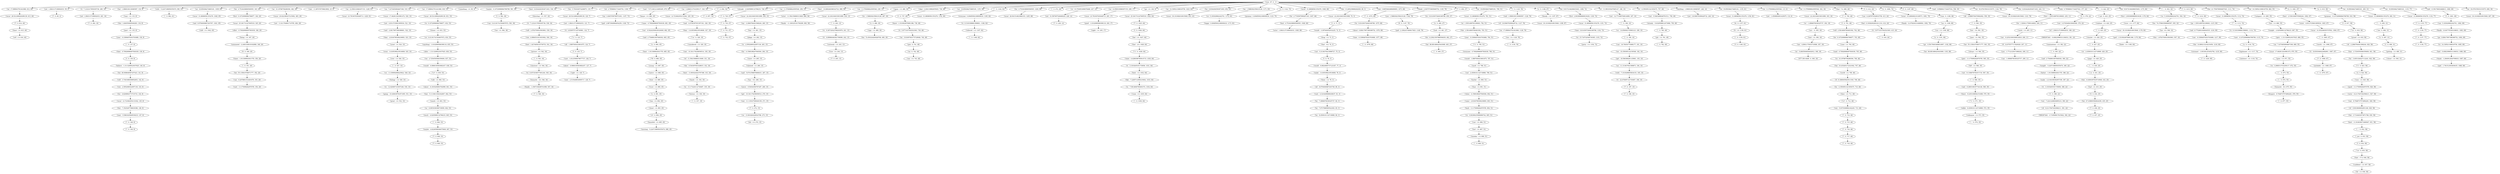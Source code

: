 strict digraph "" {
"('.', 0, 1130, 76)";
"('an', 17.098943791441968, 612, 40)";
"('yet', 1.0843137199002033, 59, 2)";
"('then', -0.70926996097583039, 138, 8)";
"('leo', 72.454324283628708, 490, 30)";
"('for', 1.9294117599144602, 204, 11)";
"('will', -3.7401698308952653, 142, 8)";
"('actor', -8.2117647202566211, 927, 58)";
"('it', 7.1232317859305736, 280, 16)";
"('i', 0, 934, 58)";
"('her', 1.0969100130080567, 132, 8)";
"('with', -5.2247198959355474, 981, 61)";
"('he', -4.3593951321505475, 710, 46)";
"('oscar', 28.521298420299139, 120, 7)";
"('oscar', 14.303246050747852, 1064, 67)";
"('leo', 66.681486425443069, 1193, 86)";
"('!', 0, 718, 46)";
"('jdepp', 1.0, 262, 15)";
"('when', -4.1568188207949364, 802, 51)";
"('tonight', -3.2247198959355474, 385, 22)";
"('goes', 1.0, 871, 55)";
"('and', -5.6741596878066431, 267, 15)";
"('an', 19.859366274865181, 1039, 65)";
"('at', -5.4845500650402812, 308, 18)";
"('can', -16.76454775486177, 191, 10)";
"('his', 4.7516438890506505, 343, 20)";
"('!', 0, 714, 46)";
"('!', 0, 1135, 77)";
"('an', 10.19788758288394, 482, 29)";
"(\"'s\", 0, 1029, 64)";
"('one', -11.897478758823802, 23, 0)";
"('!', 0, 1220, 90)";
"('.', 0, 760, 49)";
"('an', 12.958310066307153, 1228, 91)";
"('an', 7.4374650994607308, 519, 33)";
"('kanye', 1.0, 680, 45)";
"('!', 0, 548, 34)";
"('an', 17.098943791441968, 830, 53)";
"('something', 1.0, 90, 4)";
"('that', -17.0, 936, 58)";
"('gon', 0, 741, 48)";
"('bleds', 1.0, 1180, 84)";
"('leo', 60.908648567257423, 141, 8)";
"('time', -0.33984878303763688, 1077, 68)";
"('is', -12.620697103057246, 530, 33)";
"('i', 0, 139, 8)";
"('about', 0.80617997398388752, 1076, 68)";
"('more', 1.0, 265, 15)";
"('sooo', 1.0, 704, 46)";
"('there', -9.2453198092151698, 570, 35)";
"('back', -3.1175099262876795, 804, 51)";
"('maybe', -0.10720996964786789, 581, 36)";
"('boy', 1.0, 261, 15)";
"('...', 0, 495, 31)";
"('it', 4.8309757145740981, 122, 7)";
"('would', -1.9897000433601875, 797, 51)";
"('!', 0, 731, 47)";
"('best', 6.8344292593671003, 536, 34)";
"('his', 5.793036574208875, 119, 7)";
"('grammy', -0.10720996964786789, 916, 58)";
"('true', 1.0, 244, 13)";
"('but', 1.0, 866, 55)";
"('r', 0, 498, 31)";
"('.', 0, 1078, 68)";
"('is', 6.3163398861589801, 1166, 82)";
"('so', -11.039092698225822, 528, 33)";
"(',', 0, 351, 20)";
"('oh', 2.7958800173440754, 1106, 73)";
"('know', 1.3310924976981386, 738, 48)";
"('lol', 1.0, 938, 58)";
"('now', -2.515449934959717, 129, 7)";
"('and', 9.9794000867203767, 1041, 65)";
"('oscar', 30.101082016915949, 1198, 87)";
"('i', 0, 125, 7)";
"('and', 7.5711601214085285, 679, 45)";
"('an', 3.2968313743259117, 324, 19)";
"('!', 0, 1136, 77)";
"('it', -3.1919205351735656, 1031, 64)";
"('out', -5.3136376415898727, 75, 3)";
"('bands', 1.0, 334, 19)";
"('a', 0, 488, 30)";
"('!', 0, 856, 54)";
"('go', 0.80617997398388752, 1084, 69)";
"('sign', 1.0, 489, 30)";
"('at', 1.5051499783199063, 792, 51)";
"('!', 0, 700, 46)";
"('going', -10.449439791871095, 531, 33)";
"('can', 0.41181741504607672, 583, 36)";
"('this', -6.4494397918710948, 432, 25)";
"('u', 0, 497, 31)";
"('maybe', -4.6226599046075849, 847, 53)";
"('yet', 1.0843137199002033, 121, 7)";
"('a', 0, 924, 58)";
"('?', 0, 245, 13)";
"('...', 0, 932, 58)";
"('already', -2.0205999132796233, 728, 47)";
"('leo', 74.378603569690597, 505, 32)";
"('or', -2.4509101132718989, 428, 25)";
"('his', -4.6208902773733733, 144, 8)";
"(\"'s\", 0, 571, 35)";
"('leo', 55.135810709071777, 352, 20)";
"('wtf', 1.0, 616, 40)";
"('out', 3.2745449433640506, 379, 22)";
"('see', -0.33984878303763688, 1217, 90)";
"('so', 5.183029962242701, 1172, 83)";
"('first', 2.9030899869919438, 1100, 72)";
"('yet', -1.4509804001425675, 114, 6)";
"('about', -6.1835200693762999, 841, 53)";
"('make', -3.4185399219516608, 78, 3)";
"('oscar', 30.101082016915949, 1178, 84)";
"('history', 1.0, 336, 19)";
"('winslet', 1.0, 426, 25)";
"('877-393-4448', 0, 309, 18)";
"('an', 11.578098824595546, 258, 15)";
"('lock', 1.0, 461, 27)";
"('does', 1.0, 711, 46)";
"('best', -10.869246388322722, 898, 56)";
"('end', 1.0969100130080567, 1126, 76)";
"('room', 1.0, 1035, 64)";
"('if', 9.1869455925511545, 709, 46)";
"('it', 5.9771037502523363, 415, 24)";
"('!', 0, 857, 54)";
"('oscar', 17.462813243981472, 870, 55)";
"('an', 11.578098824595546, 238, 13)";
"('?', 0, 282, 16)";
"('him', -5.1110613302342607, 842, 53)";
"('i', 0, 1026, 64)";
"('actor', 1.0843137199002033, 1049, 66)";
"('harder', 1.0, 800, 51)";
"('win', -5.9370369892162245, 713, 46)";
"('finally', -11.300325191700299, 900, 56)";
"('?', 0, 1068, 67)";
"('now', -0.10720996964786789, 1115, 74)";
"('best', -2.5381049070569244, 1062, 67)";
"('legitimate', 1.0, 1117, 74)";
"('probably', 1.0, 1069, 67)";
"('everyone', 0.49485002168009418, 1165, 82)";
"('is', -2.5952069322957136, 263, 15)";
"('to', 15.718732549730365, 1103, 72)";
"('?', 0, 197, 10)";
"('cey', 1.0, 743, 48)";
"('wait', -3.1175099262876795, 354, 20)";
"('win', 4.0884531815453062, 540, 34)";
"('of', -2.2960784401568244, 920, 58)";
"('picture', 1.0, 542, 34)";
"('...', 0, 430, 25)";
"('you', 1.5686362358410126, 1146, 79)";
"('out', -7.2221226604685214, 390, 22)";
"('in', 0.10720996964786877, 832, 53)";
"('will', 1.6783700910563963, 539, 34)";
"('.', 0, 527, 33)";
"('will', 2.5814600780483392, 702, 46)";
"('wan', 0, 1188, 86)";
"('oscar', 26.941514823682333, 1205, 88)";
"('a', 0, 460, 27)";
"('would', -6.8824900737123187, 77, 3)";
"('!', 0, 1138, 77)";
"('.', 0, 809, 51)";
"('would', -3.387640052032225, 72, 3)";
"('it', 7.1232317859305736, 538, 34)";
"('can', 4.2287874528033758, 413, 24)";
"('of', -9.9019608002851349, 929, 58)";
"('bed', -0.40823996531184914, 1086, 69)";
"('actor', -11.592156880313649, 899, 56)";
"('i', 0, 582, 36)";
"('.', 0, 416, 24)";
"('closer', 1.0, 500, 31)";
"('get', -16.566386261125661, 193, 10)";
"('of', 3.6196078399429732, 1127, 76)";
"('would', -4.0866100563682437, 838, 53)";
"('tony', 1.0, 133, 8)";
"('best', -13.993424443797398, 333, 19)";
"('first', 0.10720996964786877, 344, 20)";
"('.', 0, 1065, 67)";
"('the', -6.544387003328815, 332, 19)";
"('get', -10.341176258056514, 270, 15)";
"('finally', 12.078204314486904, 1092, 70)";
"('what', -4.4288398785914715, 1030, 64)";
"('.', 0, 1036, 64)";
"('good', -1.0102999566398116, 292, 17)";
"('&', 0, 1157, 81)";
"('as', -6.0653038396735859, 844, 53)";
"('!', 0, 715, 46)";
"('again', 1.0, 486, 30)";
"('!', 0, 730, 47)";
"('okay', 2.204119982655925, 736, 48)";
"('that', -2.0, 1028, 64)";
"('lt', 1.0, 1158, 81)";
"('redmayne', 1.0, 573, 35)";
"('it', -6.6303046422082801, 1067, 67)";
"('the', 14.680213216233456, 1218, 90)";
"(\"'s\", 0, 123, 7)";
"('yet', 1.0843137199002033, 281, 16)";
"('of', -11.592156880313649, 331, 19)";
"('an', 19.859366274865181, 1151, 80)";
"('oscar', 12.723462454131042, 325, 19)";
"('mad', -0.70926996097583039, 705, 46)";
"('or', -1.4966676038325737, 304, 18)";
"('shoot', 1.0, 693, 45)";
"('?', 0, 848, 53)";
"('oscar', 22.202164033831899, 259, 15)";
"('can', 5.183029962242701, 1082, 69)";
"('of', 1.0843137199002033, 380, 22)";
"('.', 0, 877, 55)";
"('one', -10.341176258056514, 330, 19)";
"('out', -0.54242509439324849, 682, 45)";
"('?', 0, 614, 40)";
"('never', -9.56302500767287, 269, 15)";
"('u', 0, 1191, 86)";
"('.', 0, 1164, 82)";
"('im', -0.81697003775729948, 740, 48)";
"('mark', 1.0, 798, 51)";
"('oscar', 31.68086561353276, 1101, 72)";
"(',', 0, 137, 8)";
"('ha', -7.4966676038325737, 82, 3)";
"('and', 2.7546801907848302, 683, 45)";
"('..', 0, 874, 55)";
"('.', 0, 464, 27)";
"('on', -11.313637641589873, 194, 10)";
"('thank', -1.2940912924769616, 1087, 69)";
"('his', 4.7516438890506505, 1204, 88)";
"('bloody', 1.0, 1197, 87)";
"('monday', 1.0, 808, 51)";
"('an', 7.4374650994607308, 869, 55)";
"('.', 0, 337, 19)";
"('?', 0, 229, 12)";
"('.', 0, 1168, 82)";
"('3', 0, 1160, 81)";
"('grammy', 0.49485002168009418, 1123, 75)";
"(\"'s\", 0, 923, 58)";
"('oscar', 30.101082016915949, 607, 39)";
"('...', 0, 574, 35)";
"('titanic', 1.0, 833, 53)";
"('and', -9.2865196357744146, 569, 35)";
"('they', -3.4185399219516608, 327, 19)";
"('oscar', 28.521298420299139, 831, 53)";
"('being', 1.0, 347, 20)";
"('eddie', -8.4509101132718989, 572, 35)";
"('like', -7.2285712565219402, 1033, 64)";
"('era', 1.0, 1129, 76)";
"('feels', 1.0, 1032, 64)";
"('to', 6.0572538577491244, 545, 34)";
"('oscar', 31.68086561353276, 791, 51)";
"('oscar', 31.68086561353276, 1040, 65)";
"('.', 0, 568, 35)";
"('oscar', 22.202164033831899, 239, 13)";
"('actor', -4.8313725601995934, 1063, 67)";
"('its', 0.61439372640168788, 459, 27)";
"('came', -0.70926996097583039, 681, 45)";
"('too', 1.0, 584, 36)";
"('all', -2.6886700476962062, 559, 35)";
"('gaga', 1.0, 429, 25)";
"('gets', -3.1175099262876795, 565, 35)";
"('!', 0, 198, 10)";
"('best', 4.7516438890506505, 1048, 66)";
"('?', 0, 272, 15)";
"('oscar', 31.68086561353276, 1134, 77)";
"('.', 0, 472, 28)";
"('is', -0.36732022768203976, 241, 13)";
"('not', -5.5463498048791511, 758, 49)";
"('best', -11.910639073480947, 931, 58)";
"('yet', 3.6196078399429732, 249, 14)";
"(',', 0, 190, 10)";
"('?', 0, 849, 53)";
"('go', -0.59176003468814997, 1192, 86)";
"('finally', 10.847755393108631, 1083, 69)";
"('if', 14.975577717920029, 207, 11)";
"('.not', 0, 423, 25)";
"('na', 0, 1189, 86)";
"('or', 0.41181741504607672, 834, 53)";
"(\"''\", 0, 1113, 74)";
"('or', -8.1763651699078466, 227, 12)";
"('with', -7.3319298655834153, 195, 10)";
"('this', 2.5814600780483392, 793, 51)";
"('oscar', 30.101082016915949, 653, 43)";
"('you', -1.7712125471966242, 208, 11)";
"(',', 0, 425, 25)";
"('idc', 1.0, 274, 15)";
"('an', 12.958310066307153, 290, 17)";
"('hear', -1.913389943631755, 685, 45)";
"('?', 0, 437, 25)";
"('gn', 1.0, 164, 9)";
"('can', -1.4966676038325737, 209, 11)";
"('!', 0, 716, 46)";
"('an', 14.338521308018759, 1023, 64)";
"('oscar', 28.521298420299139, 613, 40)";
"('first', 2.9030899869919438, 1176, 84)";
"('?', 0, 60, 2)";
"('world', 1.0, 708, 46)";
"('all', -8.9794000867203749, 80, 3)";
"('leo', 66.681486425443069, 463, 27)";
"('than', 1.0, 801, 51)";
"('the', 10.435293172321002, 707, 46)";
"('my', -2.2960784401568244, 260, 15)";
"('his', 6.8344292593671003, 652, 43)";
"('im', 1.5686362358410126, 1171, 83)";
"('1', 0, 389, 22)";
"('it', -22.676097141703607, 196, 10)";
"('its', 1.5686362358410126, 487, 30)";
"('u', 0, 691, 45)";
"('..yes', 0, 933, 58)";
"('morning', -5.2247198959355474, 696, 45)";
"('he', -3.4051526227112241, 922, 58)";
"('0', 0, 378, 22)";
"('an', 17.098943791441968, 1128, 76)";
"('a', 0, 1116, 74)";
"('talented', 1.0, 266, 15)";
"(\"'m\", 0, 918, 58)";
"('tonight', -2.0205999132796233, 867, 55)";
"('wver', 1.0, 1177, 84)";
"('oscar', 31.68086561353276, 1156, 81)";
"('oscar', 31.68086561353276, 1112, 74)";
"('and', -4.4700397051507181, 326, 19)";
"('believe', -1.3113299523037925, 140, 8)";
"('leonardo', -4.0, 546, 34)";
"('to', 3.2968313743259117, 872, 55)";
"('oscar', 31.68086561353276, 494, 31)";
"('!', 0, 717, 46)";
"('poor', 1.0, 562, 35)";
"('it', 5.9771037502523363, 739, 48)";
"('so', -13.901820226543798, 273, 15)";
"('great', 1.0, 532, 33)";
"('directing', 1.0, 537, 34)";
"('oscar', 33.260649210149573, 1091, 70)";
"('after', -1.3113299523037925, 836, 53)";
"('drag', 1.0, 73, 3)";
"('a', 0, 1122, 75)";
"('lmao', 1.0, 615, 40)";
"('oscar', 31.68086561353276, 1046, 66)";
"(',', 0, 383, 22)";
"('we', -10.359395132150548, 192, 10)";
"('the', -3.7144403073871786, 930, 58)";
"('the', 13.265239868262638, 69, 3)";
"('i', 0, 1081, 69)";
"('oscar', 23.781947630448713, 1229, 91)";
"('one', 3.6655462488490693, 1073, 68)";
"('to', -0.84380235080890742, 805, 51)";
"('considered', 1.0, 329, 19)";
"('thank', 2.0457574905606752, 1145, 79)";
"('finally', -1.4567338206741098, 547, 34)";
"('my', 4.4647058799572301, 1107, 73)";
"('?', 0, 458, 27)";
"('oscar', 25.361731227065519, 1024, 64)";
"(';', 0, 1159, 81)";
"('won', 87, 0, -1)";
"('already', -5.6329598612473966, 759, 49)";
"('u', 0, 684, 45)";
"('bad', 1.0, 433, 25)";
"('arent', 1.0, 524, 33)";
"('it', -3.1919205351735656, 388, 22)";
"('to', 14.338521308018759, 1085, 69)";
"('stallone', 1.0, 424, 25)";
"('an', 19.859366274865181, 790, 51)";
"('.', 0, 1125, 76)";
"('a', 0, 1196, 87)";
"(',', 0, 427, 25)";
"('not', -12.771069700814699, 187, 10)";
"('i', 0, 701, 46)";
"('i', 0, 71, 3)";
"('can', -6.2678801510291979, 353, 20)";
"('after', -0.70926996097583039, 346, 20)";
"(\"'m\", 0, 935, 58)";
"('.', 0, 762, 49)";
"('category', 1.0, 865, 55)";
"('out', -9.1306076793471718, 567, 35)";
"('.', 0, 188, 10)";
"('nominations', 1.0, 382, 22)";
"('.', 0, 982, 61)";
"('his', 8.9172146296835493, 1099, 72)";
"('one', -11.119327508440158, 271, 15)";
"('not..', 0, 305, 18)";
"('!', 0, 148, 8)";
"('oscar', 31.68086561353276, 1152, 80)";
"('dicaprio', -8.7848737572892261, 876, 55)";
"('times', -1.913389943631755, 350, 20)";
"('or', -11.993335207665147, 186, 10)";
"('much', -4.0205999132796233, 845, 53)";
"('is', 6.3163398861589801, 1114, 74)";
"('...', 0, 873, 55)";
"('god', 2.8873949984654259, 1108, 73)";
"('better', -1.913389943631755, 386, 22)";
"('talk', 1.0, 840, 53)";
"('.', 0, 846, 53)";
"('that', -4.0, 74, 3)";
"('they', -2.8164799306236983, 523, 33)";
"('or', -4.3593951321505475, 757, 49)";
"('na', 0, 742, 48)";
"('but', -3.0, 561, 35)";
"('always', 1.0, 564, 35)";
"('998387262', -0.40823996531184914, 381, 22)";
"('catch', 1.0, 205, 11)";
"('oscar', 23.781947630448713, 291, 17)";
"('oscar', 22.202164033831899, 70, 3)";
"('anything', 1.0969100130080567, 248, 14)";
"('this', -7.3525297788630386, 146, 8)";
"('u*', 0, 694, 45)";
"('trust', 1.0, 690, 45)";
"('text', 1.0, 306, 18)";
"('an', 19.859366274865181, 1155, 81)";
"('an', 11.578098824595546, 113, 6)";
"('has', -9.0, 268, 15)";
"('and', -2.0617997398388681, 522, 33)";
"('nearly', 1.0, 843, 53)";
"('has', 4.0, 506, 32)";
"(\"n't\", 0, 712, 46)";
"('feel', 0.19382002601611314, 414, 24)";
"('an', 11.578098824595546, 302, 18)";
"('that', 7.0, 699, 46)";
"(\"n't\", 0, 839, 53)";
"('cry', 1.0, 1190, 86)";
"('i', 0, 412, 24)";
"('a', 0, 1090, 70)";
"(\"'re\", 0, 328, 19)";
"('ha', -8.4509101132718989, 84, 3)";
"('metro', 1.0, 688, 45)";
"('dont', 1.0, 689, 45)";
"('we', -2.7254550566359494, 837, 53)";
"('relieved', 1.0, 1167, 82)";
"('revenant', -1.003361253452792, 1219, 90)";
"('time', 0.61439372640168788, 1102, 72)";
"('*if', 0, 686, 45)";
"('so', -14.856062735983123, 189, 10)";
"('very', 1.0, 925, 58)";
"('of', -8.2117647202566211, 391, 22)";
"('god', 1.3310924976981386, 1179, 84)";
"('i', 0, 1187, 86)";
"('its', 0.61439372640168788, 1075, 68)";
"('sentence', 1.0, 1118, 74)";
"('wait', -4.3216299089436037, 81, 3)";
"('!', 0, 149, 8)";
"('bet', 1.0, 1027, 64)";
"('all', -1.9897000433601875, 124, 7)";
"('and', 3.9588001734407534, 558, 35)";
"('.is', 0, 431, 25)";
"('an', 18.479155033153575, 1142, 78)";
"('beautiful', 1.0, 695, 45)";
"('his', 6.8344292593671003, 202, 11)";
"('came', -2.8164799306236983, 803, 51)";
"('4', 0, 434, 25)";
"('leo', 47.438693564824256, 435, 25)";
"('biology', 1.0, 529, 33)";
"('god', 2.1092437480817825, 1148, 79)";
"('year', -5.5881825849539233, 147, 8)";
"('plz', 1.0, 761, 49)";
"('!', 0, 732, 47)";
"('out', -2.4509101132718989, 799, 51)";
"(\"'s\", 0, 795, 51)";
"('oscar', 22.202164033831899, 303, 18)";
"('and', 8.7752801040644535, 1216, 90)";
"('only', 0.79588001734407543, 377, 22)";
"('go', 1.5051499783199063, 1215, 90)";
"('god', -1.781512503836435, 1088, 69)";
"('.', 0, 560, 35)";
"('oscar', 30.101082016915949, 1143, 78)";
"('everyone', -0.70926996097583039, 796, 51)";
"('!', 0, 1074, 68)";
"('care', -1.6123599479677737, 126, 7)";
"('ima', 1.0, 692, 45)";
"('998387262', -3.719569917615642, 392, 22)";
"('leo', 55.135810709071777, 563, 35)";
"('...', 0, 422, 25)";
"('yet', -3.1411764801710795, 484, 29)";
"('right', 1.0, 128, 7)";
"('him', -2.7254550566359494, 921, 58)";
"('yet', -4.8313725601995934, 521, 33)";
"('me', -0.22521000306914818, 206, 11)";
"('his', 8.9172146296835493, 1175, 84)";
"('!', 0, 1137, 77)";
"('i', 0, 737, 48)";
"('past', 1.0, 135, 8)";
"('not', -9.1587097528469243, 228, 12)";
"('win', -2.5952069322957136, 143, 8)";
"('in', -7.5814600780483374, 1034, 64)";
"('make', -2.2144199392957358, 387, 22)";
"('!', 0, 729, 47)";
"('...', 0, 503, 32)";
"('young', 1.0, 687, 45)";
"('one', -8.7848737572892261, 928, 58)";
"('.', 0, 1070, 67)";
"('good', -3.1175099262876795, 926, 58)";
"('about', -4.0866100563682437, 127, 7)";
"('getting', 1.0, 499, 31)";
"('!', 0, 1213, 90)";
"('party', 1.0, 1104, 72)";
"('confident', 1.0, 937, 58)";
"('them', 1.0, 79, 3)";
"('leonardo', -8.0, 875, 55)";
"('last', 1.0, 807, 51)";
"('gets', -1.3113299523037925, 868, 55)";
"('year', -0.33984878303763688, 136, 8)";
"('best', 1.6274658335759753, 541, 34)";
"('so', 5.183029962242701, 504, 32)";
"('nominated', -2.2483338019162868, 348, 20)";
"('the', 21.755079956087545, 1111, 74)";
"('worth', 1.0, 1066, 67)";
"('6', 0, 1147, 79)";
"('an', 14.338521308018759, 864, 55)";
"('?', 0, 1025, 64)";
"('chill', 1.0, 1042, 65)";
"('a', 0, 1061, 67)";
"('far', -4.1568188207949364, 264, 15)";
"('first', 1.5051499783199063, 203, 11)";
"('raw', 1.0, 806, 51)";
"('a', 0, 915, 58)";
"('proud', 1.0, 919, 58)";
"('night', 1.0, 293, 17)";
"('an', 19.859366274865181, 493, 31)";
"('this', 3.484550065040283, 134, 8)";
"('.leo', 0, 496, 31)";
"('be', 0.10720996964786877, 703, 46)";
"('me', -4.8941175053710086, 307, 18)";
"('oscar', 12.723462454131042, 145, 8)";
"('an', 19.859366274865181, 1133, 77)";
"('6', 0, 349, 20)";
"('this', 1.6783700910563963, 507, 32)";
"('over', 1.0, 526, 33)";
"('?', 0, 436, 25)";
"('for', 0.23921567988594639, 462, 27)";
"('anything', -1.0102999566398116, 835, 53)";
"('it', -0.89966446381709098, 242, 13)";
"('even', -3.4185399219516608, 525, 33)";
"('!', 0, 1214, 90)";
"('seriously', 1.0, 243, 13)";
"('oscar', 17.462813243981472, 520, 33)";
"('and', 2.7546801907848302, 384, 22)";
"('i', 0, 917, 58)";
"('.', 0, 543, 34)";
"('left', 1.0, 566, 35)";
"('.', 0, 240, 13)";
"('year', -0.33984878303763688, 794, 51)";
"('oscar', 25.361731227065519, 345, 20)";
"('i', 0, 76, 3)";
"('oscar', 20.622380437215092, 483, 29)";
"('for', 2.7745097999287163, 1047, 66)";
"('shoutout', 1.0, 544, 34)";
"('and', 13.59176003468815, 1080, 69)";
"('happy', 0.49485002168009418, 1173, 83)";
"('in', -13.173220112736487, 335, 19)";
"('an', 18.479155033153575, 606, 39)";
"('ha', -7.9737888585522363, 83, 3)";
"('to', 10.19788758288394, 706, 46)";
"('an', 17.098943791441968, 612, 40)" -> "('oscar', 28.521298420299139, 613, 40)";
"('yet', 1.0843137199002033, 59, 2)" -> "('?', 0, 60, 2)";
"('then', -0.70926996097583039, 138, 8)" -> "('i', 0, 139, 8)";
"('for', 1.9294117599144602, 204, 11)" -> "('catch', 1.0, 205, 11)";
"('will', -3.7401698308952653, 142, 8)" -> "('win', -2.5952069322957136, 143, 8)";
"('actor', -8.2117647202566211, 927, 58)" -> "('one', -8.7848737572892261, 928, 58)";
"('it', 7.1232317859305736, 280, 16)" -> "('yet', 1.0843137199002033, 281, 16)";
"('i', 0, 934, 58)" -> "(\"'m\", 0, 935, 58)";
"('her', 1.0969100130080567, 132, 8)" -> "('tony', 1.0, 133, 8)";
"('with', -5.2247198959355474, 981, 61)" -> "('.', 0, 982, 61)";
"('he', -4.3593951321505475, 710, 46)" -> "('does', 1.0, 711, 46)";
"('oscar', 28.521298420299139, 120, 7)" -> "('yet', 1.0843137199002033, 121, 7)";
"('oscar', 14.303246050747852, 1064, 67)" -> "('.', 0, 1065, 67)";
"('jdepp', 1.0, 262, 15)" -> "('is', -2.5952069322957136, 263, 15)";
"('when', -4.1568188207949364, 802, 51)" -> "('came', -2.8164799306236983, 803, 51)";
"('tonight', -3.2247198959355474, 385, 22)" -> "('better', -1.913389943631755, 386, 22)";
"('goes', 1.0, 871, 55)" -> "('to', 3.2968313743259117, 872, 55)";
"('and', -5.6741596878066431, 267, 15)" -> "('has', -9.0, 268, 15)";
"('an', 19.859366274865181, 1039, 65)" -> "('oscar', 31.68086561353276, 1040, 65)";
"('at', -5.4845500650402812, 308, 18)" -> "('877-393-4448', 0, 309, 18)";
"('can', -16.76454775486177, 191, 10)" -> "('we', -10.359395132150548, 192, 10)";
"('his', 4.7516438890506505, 343, 20)" -> "('first', 0.10720996964786877, 344, 20)";
"('!', 0, 714, 46)" -> "('!', 0, 715, 46)";
"('!', 0, 1135, 77)" -> "('!', 0, 1136, 77)";
"('an', 10.19788758288394, 482, 29)" -> "('oscar', 20.622380437215092, 483, 29)";
"(\"'s\", 0, 1029, 64)" -> "('what', -4.4288398785914715, 1030, 64)";
"('.', 0, 760, 49)" -> "('plz', 1.0, 761, 49)";
"('an', 12.958310066307153, 1228, 91)" -> "('oscar', 23.781947630448713, 1229, 91)";
"('an', 7.4374650994607308, 519, 33)" -> "('oscar', 17.462813243981472, 520, 33)";
"('kanye', 1.0, 680, 45)" -> "('came', -0.70926996097583039, 681, 45)";
"('an', 17.098943791441968, 830, 53)" -> "('oscar', 28.521298420299139, 831, 53)";
"('that', -17.0, 936, 58)" -> "('confident', 1.0, 937, 58)";
"('gon', 0, 741, 48)" -> "('na', 0, 742, 48)";
"('leo', 60.908648567257423, 141, 8)" -> "('will', -3.7401698308952653, 142, 8)";
"('time', -0.33984878303763688, 1077, 68)" -> "('.', 0, 1078, 68)";
"('is', -12.620697103057246, 530, 33)" -> "('going', -10.449439791871095, 531, 33)";
"('i', 0, 139, 8)" -> "('believe', -1.3113299523037925, 140, 8)";
"('about', 0.80617997398388752, 1076, 68)" -> "('time', -0.33984878303763688, 1077, 68)";
"('more', 1.0, 265, 15)" -> "('talented', 1.0, 266, 15)";
"('sooo', 1.0, 704, 46)" -> "('mad', -0.70926996097583039, 705, 46)";
"('there', -9.2453198092151698, 570, 35)" -> "(\"'s\", 0, 571, 35)";
"('back', -3.1175099262876795, 804, 51)" -> "('to', -0.84380235080890742, 805, 51)";
"('maybe', -0.10720996964786789, 581, 36)" -> "('i', 0, 582, 36)";
"('boy', 1.0, 261, 15)" -> "('jdepp', 1.0, 262, 15)";
"('...', 0, 495, 31)" -> "('.leo', 0, 496, 31)";
"('it', 4.8309757145740981, 122, 7)" -> "(\"'s\", 0, 123, 7)";
"('would', -1.9897000433601875, 797, 51)" -> "('mark', 1.0, 798, 51)";
"('!', 0, 731, 47)" -> "('!', 0, 732, 47)";
"('best', 6.8344292593671003, 536, 34)" -> "('directing', 1.0, 537, 34)";
"('his', 5.793036574208875, 119, 7)" -> "('oscar', 28.521298420299139, 120, 7)";
"('grammy', -0.10720996964786789, 916, 58)" -> "('i', 0, 917, 58)";
"('true', 1.0, 244, 13)" -> "('?', 0, 245, 13)";
"('but', 1.0, 866, 55)" -> "('tonight', -2.0205999132796233, 867, 55)";
"('r', 0, 498, 31)" -> "('getting', 1.0, 499, 31)";
"('is', 6.3163398861589801, 1166, 82)" -> "('relieved', 1.0, 1167, 82)";
"('so', -11.039092698225822, 528, 33)" -> "('biology', 1.0, 529, 33)";
"(',', 0, 351, 20)" -> "('leo', 55.135810709071777, 352, 20)";
"('oh', 2.7958800173440754, 1106, 73)" -> "('my', 4.4647058799572301, 1107, 73)";
"('know', 1.3310924976981386, 738, 48)" -> "('it', 5.9771037502523363, 739, 48)";
"('and', 9.9794000867203767, 1041, 65)" -> "('chill', 1.0, 1042, 65)";
"('i', 0, 125, 7)" -> "('care', -1.6123599479677737, 126, 7)";
"('and', 7.5711601214085285, 679, 45)" -> "('kanye', 1.0, 680, 45)";
"('an', 3.2968313743259117, 324, 19)" -> "('oscar', 12.723462454131042, 325, 19)";
"('!', 0, 1136, 77)" -> "('!', 0, 1137, 77)";
"('it', -3.1919205351735656, 1031, 64)" -> "('feels', 1.0, 1032, 64)";
"('out', -5.3136376415898727, 75, 3)" -> "('i', 0, 76, 3)";
"('bands', 1.0, 334, 19)" -> "('in', -13.173220112736487, 335, 19)";
"('a', 0, 488, 30)" -> "('sign', 1.0, 489, 30)";
"('!', 0, 856, 54)" -> "('!', 0, 857, 54)";
"('go', 0.80617997398388752, 1084, 69)" -> "('to', 14.338521308018759, 1085, 69)";
"('sign', 1.0, 489, 30)" -> "('leo', 72.454324283628708, 490, 30)";
"('at', 1.5051499783199063, 792, 51)" -> "('this', 2.5814600780483392, 793, 51)";
"('!', 0, 700, 46)" -> "('i', 0, 701, 46)";
"('going', -10.449439791871095, 531, 33)" -> "('great', 1.0, 532, 33)";
"('can', 0.41181741504607672, 583, 36)" -> "('too', 1.0, 584, 36)";
"('this', -6.4494397918710948, 432, 25)" -> "('bad', 1.0, 433, 25)";
"('u', 0, 497, 31)" -> "('r', 0, 498, 31)";
"('maybe', -4.6226599046075849, 847, 53)" -> "('?', 0, 848, 53)";
"('yet', 1.0843137199002033, 121, 7)" -> "('it', 4.8309757145740981, 122, 7)";
"('a', 0, 924, 58)" -> "('very', 1.0, 925, 58)";
"('...', 0, 932, 58)" -> "('..yes', 0, 933, 58)";
"('already', -2.0205999132796233, 728, 47)" -> "('!', 0, 729, 47)";
"('leo', 74.378603569690597, 505, 32)" -> "('has', 4.0, 506, 32)";
"('or', -2.4509101132718989, 428, 25)" -> "('gaga', 1.0, 429, 25)";
"('his', -4.6208902773733733, 144, 8)" -> "('oscar', 12.723462454131042, 145, 8)";
"(\"'s\", 0, 571, 35)" -> "('eddie', -8.4509101132718989, 572, 35)";
"('leo', 55.135810709071777, 352, 20)" -> "('can', -6.2678801510291979, 353, 20)";
"('out', 3.2745449433640506, 379, 22)" -> "('of', 1.0843137199002033, 380, 22)";
"('see', -0.33984878303763688, 1217, 90)" -> "('the', 14.680213216233456, 1218, 90)";
"('so', 5.183029962242701, 1172, 83)" -> "('happy', 0.49485002168009418, 1173, 83)";
"('first', 2.9030899869919438, 1100, 72)" -> "('oscar', 31.68086561353276, 1101, 72)";
"('about', -6.1835200693762999, 841, 53)" -> "('him', -5.1110613302342607, 842, 53)";
"('make', -3.4185399219516608, 78, 3)" -> "('them', 1.0, 79, 3)";
"('oscar', 30.101082016915949, 1178, 84)" -> "('god', 1.3310924976981386, 1179, 84)";
"('history', 1.0, 336, 19)" -> "('.', 0, 337, 19)";
"('winslet', 1.0, 426, 25)" -> "(',', 0, 427, 25)";
"('an', 11.578098824595546, 258, 15)" -> "('oscar', 22.202164033831899, 259, 15)";
"('lock', 1.0, 461, 27)" -> "('for', 0.23921567988594639, 462, 27)";
"('does', 1.0, 711, 46)" -> "(\"n't\", 0, 712, 46)";
"('best', -10.869246388322722, 898, 56)" -> "('actor', -11.592156880313649, 899, 56)";
"('end', 1.0969100130080567, 1126, 76)" -> "('of', 3.6196078399429732, 1127, 76)";
"('room', 1.0, 1035, 64)" -> "('.', 0, 1036, 64)";
"('if', 9.1869455925511545, 709, 46)" -> "('he', -4.3593951321505475, 710, 46)";
"('it', 5.9771037502523363, 415, 24)" -> "('.', 0, 416, 24)";
"('oscar', 17.462813243981472, 870, 55)" -> "('goes', 1.0, 871, 55)";
"('an', 11.578098824595546, 238, 13)" -> "('oscar', 22.202164033831899, 239, 13)";
"('him', -5.1110613302342607, 842, 53)" -> "('nearly', 1.0, 843, 53)";
"('i', 0, 1026, 64)" -> "('bet', 1.0, 1027, 64)";
"('harder', 1.0, 800, 51)" -> "('than', 1.0, 801, 51)";
"('win', -5.9370369892162245, 713, 46)" -> "('!', 0, 714, 46)";
"('?', 0, 1068, 67)" -> "('probably', 1.0, 1069, 67)";
"('now', -0.10720996964786789, 1115, 74)" -> "('a', 0, 1116, 74)";
"('best', -2.5381049070569244, 1062, 67)" -> "('actor', -4.8313725601995934, 1063, 67)";
"('legitimate', 1.0, 1117, 74)" -> "('sentence', 1.0, 1118, 74)";
"('probably', 1.0, 1069, 67)" -> "('.', 0, 1070, 67)";
"('everyone', 0.49485002168009418, 1165, 82)" -> "('is', 6.3163398861589801, 1166, 82)";
"('is', -2.5952069322957136, 263, 15)" -> "('far', -4.1568188207949364, 264, 15)";
"('to', 15.718732549730365, 1103, 72)" -> "('party', 1.0, 1104, 72)";
"('?', 0, 197, 10)" -> "('!', 0, 198, 10)";
"('win', 4.0884531815453062, 540, 34)" -> "('best', 1.6274658335759753, 541, 34)";
"('of', -2.2960784401568244, 920, 58)" -> "('him', -2.7254550566359494, 921, 58)";
"('picture', 1.0, 542, 34)" -> "('.', 0, 543, 34)";
"('...', 0, 430, 25)" -> "('.is', 0, 431, 25)";
"('you', 1.5686362358410126, 1146, 79)" -> "('6', 0, 1147, 79)";
"('out', -7.2221226604685214, 390, 22)" -> "('of', -8.2117647202566211, 391, 22)";
"('in', 0.10720996964786877, 832, 53)" -> "('titanic', 1.0, 833, 53)";
"('will', 1.6783700910563963, 539, 34)" -> "('win', 4.0884531815453062, 540, 34)";
"('.', 0, 527, 33)" -> "('so', -11.039092698225822, 528, 33)";
"('will', 2.5814600780483392, 702, 46)" -> "('be', 0.10720996964786877, 703, 46)";
"('wan', 0, 1188, 86)" -> "('na', 0, 1189, 86)";
"('a', 0, 460, 27)" -> "('lock', 1.0, 461, 27)";
"('would', -6.8824900737123187, 77, 3)" -> "('make', -3.4185399219516608, 78, 3)";
"('would', -3.387640052032225, 72, 3)" -> "('drag', 1.0, 73, 3)";
"('it', 7.1232317859305736, 538, 34)" -> "('will', 1.6783700910563963, 539, 34)";
"('can', 4.2287874528033758, 413, 24)" -> "('feel', 0.19382002601611314, 414, 24)";
"('of', -9.9019608002851349, 929, 58)" -> "('the', -3.7144403073871786, 930, 58)";
"('bed', -0.40823996531184914, 1086, 69)" -> "('thank', -1.2940912924769616, 1087, 69)";
"('actor', -11.592156880313649, 899, 56)" -> "('finally', -11.300325191700299, 900, 56)";
"('i', 0, 582, 36)" -> "('can', 0.41181741504607672, 583, 36)";
"('get', -16.566386261125661, 193, 10)" -> "('on', -11.313637641589873, 194, 10)";
"('of', 3.6196078399429732, 1127, 76)" -> "('an', 17.098943791441968, 1128, 76)";
"('would', -4.0866100563682437, 838, 53)" -> "(\"n't\", 0, 839, 53)";
"('tony', 1.0, 133, 8)" -> "('this', 3.484550065040283, 134, 8)";
"('best', -13.993424443797398, 333, 19)" -> "('bands', 1.0, 334, 19)";
"('first', 0.10720996964786877, 344, 20)" -> "('oscar', 25.361731227065519, 345, 20)";
"('.', 0, 1065, 67)" -> "('worth', 1.0, 1066, 67)";
"('the', -6.544387003328815, 332, 19)" -> "('best', -13.993424443797398, 333, 19)";
"('get', -10.341176258056514, 270, 15)" -> "('one', -11.119327508440158, 271, 15)";
"('what', -4.4288398785914715, 1030, 64)" -> "('it', -3.1919205351735656, 1031, 64)";
"('good', -1.0102999566398116, 292, 17)" -> "('night', 1.0, 293, 17)";
"('&', 0, 1157, 81)" -> "('lt', 1.0, 1158, 81)";
"('as', -6.0653038396735859, 844, 53)" -> "('much', -4.0205999132796233, 845, 53)";
"('!', 0, 715, 46)" -> "('!', 0, 716, 46)";
"('again', 1.0, 486, 30)" -> "('its', 1.5686362358410126, 487, 30)";
"('!', 0, 730, 47)" -> "('!', 0, 731, 47)";
"('okay', 2.204119982655925, 736, 48)" -> "('i', 0, 737, 48)";
"('that', -2.0, 1028, 64)" -> "(\"'s\", 0, 1029, 64)";
"('lt', 1.0, 1158, 81)" -> "(';', 0, 1159, 81)";
"('redmayne', 1.0, 573, 35)" -> "('...', 0, 574, 35)";
"('it', -6.6303046422082801, 1067, 67)" -> "('?', 0, 1068, 67)";
"('the', 14.680213216233456, 1218, 90)" -> "('revenant', -1.003361253452792, 1219, 90)";
"(\"'s\", 0, 123, 7)" -> "('all', -1.9897000433601875, 124, 7)";
"('yet', 1.0843137199002033, 281, 16)" -> "('?', 0, 282, 16)";
"('of', -11.592156880313649, 331, 19)" -> "('the', -6.544387003328815, 332, 19)";
"('an', 19.859366274865181, 1151, 80)" -> "('oscar', 31.68086561353276, 1152, 80)";
"('oscar', 12.723462454131042, 325, 19)" -> "('and', -4.4700397051507181, 326, 19)";
"('mad', -0.70926996097583039, 705, 46)" -> "('to', 10.19788758288394, 706, 46)";
"('or', -1.4966676038325737, 304, 18)" -> "('not..', 0, 305, 18)";
"('shoot', 1.0, 693, 45)" -> "('u*', 0, 694, 45)";
"('?', 0, 848, 53)" -> "('?', 0, 849, 53)";
"('oscar', 22.202164033831899, 259, 15)" -> "('my', -2.2960784401568244, 260, 15)";
"('can', 5.183029962242701, 1082, 69)" -> "('finally', 10.847755393108631, 1083, 69)";
"('of', 1.0843137199002033, 380, 22)" -> "('998387262', -0.40823996531184914, 381, 22)";
"('one', -10.341176258056514, 330, 19)" -> "('of', -11.592156880313649, 331, 19)";
"('out', -0.54242509439324849, 682, 45)" -> "('and', 2.7546801907848302, 683, 45)";
"('?', 0, 614, 40)" -> "('lmao', 1.0, 615, 40)";
"('never', -9.56302500767287, 269, 15)" -> "('get', -10.341176258056514, 270, 15)";
"('u', 0, 1191, 86)" -> "('go', -0.59176003468814997, 1192, 86)";
"('.', 0, 1164, 82)" -> "('everyone', 0.49485002168009418, 1165, 82)";
"('im', -0.81697003775729948, 740, 48)" -> "('gon', 0, 741, 48)";
"('mark', 1.0, 798, 51)" -> "('out', -2.4509101132718989, 799, 51)";
"('oscar', 31.68086561353276, 1101, 72)" -> "('time', 0.61439372640168788, 1102, 72)";
"(',', 0, 137, 8)" -> "('then', -0.70926996097583039, 138, 8)";
"('ha', -7.4966676038325737, 82, 3)" -> "('ha', -7.9737888585522363, 83, 3)";
"('and', 2.7546801907848302, 683, 45)" -> "('u', 0, 684, 45)";
"('..', 0, 874, 55)" -> "('leonardo', -8.0, 875, 55)";
"('on', -11.313637641589873, 194, 10)" -> "('with', -7.3319298655834153, 195, 10)";
"('thank', -1.2940912924769616, 1087, 69)" -> "('god', -1.781512503836435, 1088, 69)";
"('his', 4.7516438890506505, 1204, 88)" -> "('oscar', 26.941514823682333, 1205, 88)";
"('bloody', 1.0, 1197, 87)" -> "('oscar', 30.101082016915949, 1198, 87)";
"('monday', 1.0, 808, 51)" -> "('.', 0, 809, 51)";
"('an', 7.4374650994607308, 869, 55)" -> "('oscar', 17.462813243981472, 870, 55)";
"(\"'s\", 0, 923, 58)" -> "('a', 0, 924, 58)";
"('titanic', 1.0, 833, 53)" -> "('or', 0.41181741504607672, 834, 53)";
"('and', -9.2865196357744146, 569, 35)" -> "('there', -9.2453198092151698, 570, 35)";
"('they', -3.4185399219516608, 327, 19)" -> "(\"'re\", 0, 328, 19)";
"('oscar', 28.521298420299139, 831, 53)" -> "('in', 0.10720996964786877, 832, 53)";
"('being', 1.0, 347, 20)" -> "('nominated', -2.2483338019162868, 348, 20)";
"('eddie', -8.4509101132718989, 572, 35)" -> "('redmayne', 1.0, 573, 35)";
"('like', -7.2285712565219402, 1033, 64)" -> "('in', -7.5814600780483374, 1034, 64)";
"('era', 1.0, 1129, 76)" -> "('.', 0, 1130, 76)";
"('feels', 1.0, 1032, 64)" -> "('like', -7.2285712565219402, 1033, 64)";
"('to', 6.0572538577491244, 545, 34)" -> "('leonardo', -4.0, 546, 34)";
"('oscar', 31.68086561353276, 791, 51)" -> "('at', 1.5051499783199063, 792, 51)";
"('oscar', 31.68086561353276, 1040, 65)" -> "('and', 9.9794000867203767, 1041, 65)";
"('.', 0, 568, 35)" -> "('and', -9.2865196357744146, 569, 35)";
"('oscar', 22.202164033831899, 239, 13)" -> "('.', 0, 240, 13)";
"('actor', -4.8313725601995934, 1063, 67)" -> "('oscar', 14.303246050747852, 1064, 67)";
"('its', 0.61439372640168788, 459, 27)" -> "('a', 0, 460, 27)";
"('came', -0.70926996097583039, 681, 45)" -> "('out', -0.54242509439324849, 682, 45)";
"('all', -2.6886700476962062, 559, 35)" -> "('.', 0, 560, 35)";
"('gaga', 1.0, 429, 25)" -> "('...', 0, 430, 25)";
"('gets', -3.1175099262876795, 565, 35)" -> "('left', 1.0, 566, 35)";
"('best', 4.7516438890506505, 1048, 66)" -> "('actor', 1.0843137199002033, 1049, 66)";
"('?', 0, 272, 15)" -> "('so', -13.901820226543798, 273, 15)";
"('oscar', 31.68086561353276, 1134, 77)" -> "('!', 0, 1135, 77)";
"('is', -0.36732022768203976, 241, 13)" -> "('it', -0.89966446381709098, 242, 13)";
"('not', -5.5463498048791511, 758, 49)" -> "('already', -5.6329598612473966, 759, 49)";
"('best', -11.910639073480947, 931, 58)" -> "('...', 0, 932, 58)";
"(',', 0, 190, 10)" -> "('can', -16.76454775486177, 191, 10)";
"('go', -0.59176003468814997, 1192, 86)" -> "('leo', 66.681486425443069, 1193, 86)";
"('finally', 10.847755393108631, 1083, 69)" -> "('go', 0.80617997398388752, 1084, 69)";
"('if', 14.975577717920029, 207, 11)" -> "('you', -1.7712125471966242, 208, 11)";
"('.not', 0, 423, 25)" -> "('stallone', 1.0, 424, 25)";
"('na', 0, 1189, 86)" -> "('cry', 1.0, 1190, 86)";
"('or', 0.41181741504607672, 834, 53)" -> "('anything', -1.0102999566398116, 835, 53)";
"(\"''\", 0, 1113, 74)" -> "('is', 6.3163398861589801, 1114, 74)";
"('or', -8.1763651699078466, 227, 12)" -> "('not', -9.1587097528469243, 228, 12)";
"('with', -7.3319298655834153, 195, 10)" -> "('it', -22.676097141703607, 196, 10)";
"('this', 2.5814600780483392, 793, 51)" -> "('year', -0.33984878303763688, 794, 51)";
"('you', -1.7712125471966242, 208, 11)" -> "('can', -1.4966676038325737, 209, 11)";
"(',', 0, 425, 25)" -> "('winslet', 1.0, 426, 25)";
"('an', 12.958310066307153, 290, 17)" -> "('oscar', 23.781947630448713, 291, 17)";
"('hear', -1.913389943631755, 685, 45)" -> "('*if', 0, 686, 45)";
"('!', 0, 716, 46)" -> "('!', 0, 717, 46)";
"('an', 14.338521308018759, 1023, 64)" -> "('oscar', 25.361731227065519, 1024, 64)";
"('oscar', 28.521298420299139, 613, 40)" -> "('?', 0, 614, 40)";
"('first', 2.9030899869919438, 1176, 84)" -> "('wver', 1.0, 1177, 84)";
"('world', 1.0, 708, 46)" -> "('if', 9.1869455925511545, 709, 46)";
"('all', -8.9794000867203749, 80, 3)" -> "('wait', -4.3216299089436037, 81, 3)";
"('leo', 66.681486425443069, 463, 27)" -> "('.', 0, 464, 27)";
"('than', 1.0, 801, 51)" -> "('when', -4.1568188207949364, 802, 51)";
"('the', 10.435293172321002, 707, 46)" -> "('world', 1.0, 708, 46)";
"('my', -2.2960784401568244, 260, 15)" -> "('boy', 1.0, 261, 15)";
"('his', 6.8344292593671003, 652, 43)" -> "('oscar', 30.101082016915949, 653, 43)";
"('im', 1.5686362358410126, 1171, 83)" -> "('so', 5.183029962242701, 1172, 83)";
"('1', 0, 389, 22)" -> "('out', -7.2221226604685214, 390, 22)";
"('it', -22.676097141703607, 196, 10)" -> "('?', 0, 197, 10)";
"('its', 1.5686362358410126, 487, 30)" -> "('a', 0, 488, 30)";
"('u', 0, 691, 45)" -> "('ima', 1.0, 692, 45)";
"('..yes', 0, 933, 58)" -> "('i', 0, 934, 58)";
"('he', -3.4051526227112241, 922, 58)" -> "(\"'s\", 0, 923, 58)";
"('0', 0, 378, 22)" -> "('out', 3.2745449433640506, 379, 22)";
"('an', 17.098943791441968, 1128, 76)" -> "('era', 1.0, 1129, 76)";
"('a', 0, 1116, 74)" -> "('legitimate', 1.0, 1117, 74)";
"('talented', 1.0, 266, 15)" -> "('and', -5.6741596878066431, 267, 15)";
"(\"'m\", 0, 918, 58)" -> "('proud', 1.0, 919, 58)";
"('tonight', -2.0205999132796233, 867, 55)" -> "('gets', -1.3113299523037925, 868, 55)";
"('wver', 1.0, 1177, 84)" -> "('oscar', 30.101082016915949, 1178, 84)";
"('oscar', 31.68086561353276, 1156, 81)" -> "('&', 0, 1157, 81)";
"('oscar', 31.68086561353276, 1112, 74)" -> "(\"''\", 0, 1113, 74)";
"('and', -4.4700397051507181, 326, 19)" -> "('they', -3.4185399219516608, 327, 19)";
"('believe', -1.3113299523037925, 140, 8)" -> "('leo', 60.908648567257423, 141, 8)";
"('leonardo', -4.0, 546, 34)" -> "('finally', -1.4567338206741098, 547, 34)";
"('to', 3.2968313743259117, 872, 55)" -> "('...', 0, 873, 55)";
"('oscar', 31.68086561353276, 494, 31)" -> "('...', 0, 495, 31)";
"('!', 0, 717, 46)" -> "('!', 0, 718, 46)";
"('poor', 1.0, 562, 35)" -> "('leo', 55.135810709071777, 563, 35)";
"('it', 5.9771037502523363, 739, 48)" -> "('im', -0.81697003775729948, 740, 48)";
"('so', -13.901820226543798, 273, 15)" -> "('idc', 1.0, 274, 15)";
"('directing', 1.0, 537, 34)" -> "('it', 7.1232317859305736, 538, 34)";
"('oscar', 33.260649210149573, 1091, 70)" -> "('finally', 12.078204314486904, 1092, 70)";
"('after', -1.3113299523037925, 836, 53)" -> "('we', -2.7254550566359494, 837, 53)";
"('drag', 1.0, 73, 3)" -> "('that', -4.0, 74, 3)";
"('a', 0, 1122, 75)" -> "('grammy', 0.49485002168009418, 1123, 75)";
"('lmao', 1.0, 615, 40)" -> "('wtf', 1.0, 616, 40)";
"('oscar', 31.68086561353276, 1046, 66)" -> "('for', 2.7745097999287163, 1047, 66)";
"(',', 0, 383, 22)" -> "('and', 2.7546801907848302, 384, 22)";
"('we', -10.359395132150548, 192, 10)" -> "('get', -16.566386261125661, 193, 10)";
"('the', -3.7144403073871786, 930, 58)" -> "('best', -11.910639073480947, 931, 58)";
"('the', 13.265239868262638, 69, 3)" -> "('oscar', 22.202164033831899, 70, 3)";
"('i', 0, 1081, 69)" -> "('can', 5.183029962242701, 1082, 69)";
"('one', 3.6655462488490693, 1073, 68)" -> "('!', 0, 1074, 68)";
"('to', -0.84380235080890742, 805, 51)" -> "('raw', 1.0, 806, 51)";
"('considered', 1.0, 329, 19)" -> "('one', -10.341176258056514, 330, 19)";
"('thank', 2.0457574905606752, 1145, 79)" -> "('you', 1.5686362358410126, 1146, 79)";
"('finally', -1.4567338206741098, 547, 34)" -> "('!', 0, 548, 34)";
"('my', 4.4647058799572301, 1107, 73)" -> "('god', 2.8873949984654259, 1108, 73)";
"('?', 0, 458, 27)" -> "('its', 0.61439372640168788, 459, 27)";
"('oscar', 25.361731227065519, 1024, 64)" -> "('?', 0, 1025, 64)";
"(';', 0, 1159, 81)" -> "('3', 0, 1160, 81)";
"('won', 87, 0, -1)" -> "('and', 13.59176003468815, 1080, 69)";
"('won', 87, 0, -1)" -> "('an', 19.859366274865181, 1155, 81)";
"('won', 87, 0, -1)" -> "('an', 17.098943791441968, 612, 40)";
"('won', 87, 0, -1)" -> "('yet', 1.0843137199002033, 59, 2)";
"('won', 87, 0, -1)" -> "('oscar', 31.68086561353276, 1046, 66)";
"('won', 87, 0, -1)" -> "('an', 19.859366274865181, 1039, 65)";
"('won', 87, 0, -1)" -> "('and', 7.5711601214085285, 679, 45)";
"('won', 87, 0, -1)" -> "('best', 6.8344292593671003, 536, 34)";
"('won', 87, 0, -1)" -> "('an', 3.2968313743259117, 324, 19)";
"('won', 87, 0, -1)" -> "('an', 7.4374650994607308, 519, 33)";
"('won', 87, 0, -1)" -> "('it', 7.1232317859305736, 280, 16)";
"('won', 87, 0, -1)" -> "('the', 13.265239868262638, 69, 3)";
"('won', 87, 0, -1)" -> "('an', 11.578098824595546, 113, 6)";
"('won', 87, 0, -1)" -> "('her', 1.0969100130080567, 132, 8)";
"('won', 87, 0, -1)" -> "('?', 0, 458, 27)";
"('won', 87, 0, -1)" -> "('...', 0, 503, 32)";
"('won', 87, 0, -1)" -> "('a', 0, 1122, 75)";
"('won', 87, 0, -1)" -> "('!', 0, 856, 54)";
"('won', 87, 0, -1)" -> "('that', 7.0, 699, 46)";
"('won', 87, 0, -1)" -> "('.', 0, 1164, 82)";
"('won', 87, 0, -1)" -> "('i', 0, 412, 24)";
"('won', 87, 0, -1)" -> "('an', 14.338521308018759, 864, 55)";
"('won', 87, 0, -1)" -> "('an', 19.859366274865181, 790, 51)";
"('won', 87, 0, -1)" -> "('gn', 1.0, 164, 9)";
"('won', 87, 0, -1)" -> "('best', -10.869246388322722, 898, 56)";
"('won', 87, 0, -1)" -> "('an', 18.479155033153575, 1142, 78)";
"('won', 87, 0, -1)" -> "('an', 18.479155033153575, 606, 39)";
"('won', 87, 0, -1)" -> "('his', 8.9172146296835493, 1175, 84)";
"('won', 87, 0, -1)" -> "('i', 0, 1187, 86)";
"('won', 87, 0, -1)" -> "('his', 4.7516438890506505, 1204, 88)";
"('won', 87, 0, -1)" -> "('an', 12.958310066307153, 290, 17)";
"('won', 87, 0, -1)" -> "('already', -2.0205999132796233, 728, 47)";
"('won', 87, 0, -1)" -> "('.', 0, 1125, 76)";
"('won', 87, 0, -1)" -> "('an', 19.859366274865181, 1133, 77)";
"('won', 87, 0, -1)" -> "('his', 4.7516438890506505, 343, 20)";
"('won', 87, 0, -1)" -> "('a', 0, 1090, 70)";
"('won', 87, 0, -1)" -> "('im', 1.5686362358410126, 1171, 83)";
"('won', 87, 0, -1)" -> "('an', 10.19788758288394, 482, 29)";
"('won', 87, 0, -1)" -> "('a', 0, 1061, 67)";
"('won', 87, 0, -1)" -> "('thank', 2.0457574905606752, 1145, 79)";
"('won', 87, 0, -1)" -> "('one', -11.897478758823802, 23, 0)";
"('won', 87, 0, -1)" -> "('...', 0, 422, 25)";
"('won', 87, 0, -1)" -> "('his', 6.8344292593671003, 652, 43)";
"('won', 87, 0, -1)" -> "('or', -8.1763651699078466, 227, 12)";
"('won', 87, 0, -1)" -> "('an', 12.958310066307153, 1228, 91)";
"('won', 87, 0, -1)" -> "('and', 3.9588001734407534, 558, 35)";
"('won', 87, 0, -1)" -> "('an', 17.098943791441968, 830, 53)";
"('won', 87, 0, -1)" -> "('something', 1.0, 90, 4)";
"('won', 87, 0, -1)" -> "('an', 19.859366274865181, 493, 31)";
"('won', 87, 0, -1)" -> "('his', 6.8344292593671003, 202, 11)";
"('won', 87, 0, -1)" -> "('an', 11.578098824595546, 258, 15)";
"('won', 87, 0, -1)" -> "('an', 11.578098824595546, 302, 18)";
"('won', 87, 0, -1)" -> "('the', 21.755079956087545, 1111, 74)";
"('won', 87, 0, -1)" -> "('maybe', -0.10720996964786789, 581, 36)";
"('won', 87, 0, -1)" -> "('a', 0, 1196, 87)";
"('won', 87, 0, -1)" -> "('!', 0, 1213, 90)";
"('won', 87, 0, -1)" -> "('an', 11.578098824595546, 238, 13)";
"('won', 87, 0, -1)" -> "('one', 3.6655462488490693, 1073, 68)";
"('won', 87, 0, -1)" -> "('only', 0.79588001734407543, 377, 22)";
"('won', 87, 0, -1)" -> "('again', 1.0, 486, 30)";
"('won', 87, 0, -1)" -> "('or', -4.3593951321505475, 757, 49)";
"('won', 87, 0, -1)" -> "('his', 5.793036574208875, 119, 7)";
"('won', 87, 0, -1)" -> "('okay', 2.204119982655925, 736, 48)";
"('won', 87, 0, -1)" -> "('his', 8.9172146296835493, 1099, 72)";
"('won', 87, 0, -1)" -> "('.', 0, 472, 28)";
"('won', 87, 0, -1)" -> "('with', -5.2247198959355474, 981, 61)";
"('won', 87, 0, -1)" -> "('an', 14.338521308018759, 1023, 64)";
"('won', 87, 0, -1)" -> "('or', -11.993335207665147, 186, 10)";
"('won', 87, 0, -1)" -> "('a', 0, 915, 58)";
"('won', 87, 0, -1)" -> "('oh', 2.7958800173440754, 1106, 73)";
"('won', 87, 0, -1)" -> "('anything', 1.0969100130080567, 248, 14)";
"('won', 87, 0, -1)" -> "('an', 19.859366274865181, 1151, 80)";
"('already', -5.6329598612473966, 759, 49)" -> "('.', 0, 760, 49)";
"('u', 0, 684, 45)" -> "('hear', -1.913389943631755, 685, 45)";
"('bad', 1.0, 433, 25)" -> "('4', 0, 434, 25)";
"('arent', 1.0, 524, 33)" -> "('even', -3.4185399219516608, 525, 33)";
"('it', -3.1919205351735656, 388, 22)" -> "('1', 0, 389, 22)";
"('to', 14.338521308018759, 1085, 69)" -> "('bed', -0.40823996531184914, 1086, 69)";
"('stallone', 1.0, 424, 25)" -> "(',', 0, 425, 25)";
"('an', 19.859366274865181, 790, 51)" -> "('oscar', 31.68086561353276, 791, 51)";
"('.', 0, 1125, 76)" -> "('end', 1.0969100130080567, 1126, 76)";
"('a', 0, 1196, 87)" -> "('bloody', 1.0, 1197, 87)";
"(',', 0, 427, 25)" -> "('or', -2.4509101132718989, 428, 25)";
"('not', -12.771069700814699, 187, 10)" -> "('.', 0, 188, 10)";
"('i', 0, 701, 46)" -> "('will', 2.5814600780483392, 702, 46)";
"('i', 0, 71, 3)" -> "('would', -3.387640052032225, 72, 3)";
"('can', -6.2678801510291979, 353, 20)" -> "('wait', -3.1175099262876795, 354, 20)";
"('after', -0.70926996097583039, 346, 20)" -> "('being', 1.0, 347, 20)";
"(\"'m\", 0, 935, 58)" -> "('that', -17.0, 936, 58)";
"('category', 1.0, 865, 55)" -> "('but', 1.0, 866, 55)";
"('out', -9.1306076793471718, 567, 35)" -> "('.', 0, 568, 35)";
"('.', 0, 188, 10)" -> "('so', -14.856062735983123, 189, 10)";
"('nominations', 1.0, 382, 22)" -> "(',', 0, 383, 22)";
"('his', 8.9172146296835493, 1099, 72)" -> "('first', 2.9030899869919438, 1100, 72)";
"('one', -11.119327508440158, 271, 15)" -> "('?', 0, 272, 15)";
"('not..', 0, 305, 18)" -> "('text', 1.0, 306, 18)";
"('!', 0, 148, 8)" -> "('!', 0, 149, 8)";
"('dicaprio', -8.7848737572892261, 876, 55)" -> "('.', 0, 877, 55)";
"('times', -1.913389943631755, 350, 20)" -> "(',', 0, 351, 20)";
"('or', -11.993335207665147, 186, 10)" -> "('not', -12.771069700814699, 187, 10)";
"('much', -4.0205999132796233, 845, 53)" -> "('.', 0, 846, 53)";
"('is', 6.3163398861589801, 1114, 74)" -> "('now', -0.10720996964786789, 1115, 74)";
"('...', 0, 873, 55)" -> "('..', 0, 874, 55)";
"('better', -1.913389943631755, 386, 22)" -> "('make', -2.2144199392957358, 387, 22)";
"('talk', 1.0, 840, 53)" -> "('about', -6.1835200693762999, 841, 53)";
"('.', 0, 846, 53)" -> "('maybe', -4.6226599046075849, 847, 53)";
"('that', -4.0, 74, 3)" -> "('out', -5.3136376415898727, 75, 3)";
"('they', -2.8164799306236983, 523, 33)" -> "('arent', 1.0, 524, 33)";
"('or', -4.3593951321505475, 757, 49)" -> "('not', -5.5463498048791511, 758, 49)";
"('na', 0, 742, 48)" -> "('cey', 1.0, 743, 48)";
"('but', -3.0, 561, 35)" -> "('poor', 1.0, 562, 35)";
"('always', 1.0, 564, 35)" -> "('gets', -3.1175099262876795, 565, 35)";
"('998387262', -0.40823996531184914, 381, 22)" -> "('nominations', 1.0, 382, 22)";
"('catch', 1.0, 205, 11)" -> "('me', -0.22521000306914818, 206, 11)";
"('oscar', 23.781947630448713, 291, 17)" -> "('good', -1.0102999566398116, 292, 17)";
"('oscar', 22.202164033831899, 70, 3)" -> "('i', 0, 71, 3)";
"('anything', 1.0969100130080567, 248, 14)" -> "('yet', 3.6196078399429732, 249, 14)";
"('this', -7.3525297788630386, 146, 8)" -> "('year', -5.5881825849539233, 147, 8)";
"('u*', 0, 694, 45)" -> "('beautiful', 1.0, 695, 45)";
"('trust', 1.0, 690, 45)" -> "('u', 0, 691, 45)";
"('text', 1.0, 306, 18)" -> "('me', -4.8941175053710086, 307, 18)";
"('an', 19.859366274865181, 1155, 81)" -> "('oscar', 31.68086561353276, 1156, 81)";
"('an', 11.578098824595546, 113, 6)" -> "('yet', -1.4509804001425675, 114, 6)";
"('has', -9.0, 268, 15)" -> "('never', -9.56302500767287, 269, 15)";
"('and', -2.0617997398388681, 522, 33)" -> "('they', -2.8164799306236983, 523, 33)";
"('nearly', 1.0, 843, 53)" -> "('as', -6.0653038396735859, 844, 53)";
"('has', 4.0, 506, 32)" -> "('this', 1.6783700910563963, 507, 32)";
"(\"n't\", 0, 712, 46)" -> "('win', -5.9370369892162245, 713, 46)";
"('feel', 0.19382002601611314, 414, 24)" -> "('it', 5.9771037502523363, 415, 24)";
"('an', 11.578098824595546, 302, 18)" -> "('oscar', 22.202164033831899, 303, 18)";
"('that', 7.0, 699, 46)" -> "('!', 0, 700, 46)";
"(\"n't\", 0, 839, 53)" -> "('talk', 1.0, 840, 53)";
"('cry', 1.0, 1190, 86)" -> "('u', 0, 1191, 86)";
"('i', 0, 412, 24)" -> "('can', 4.2287874528033758, 413, 24)";
"('a', 0, 1090, 70)" -> "('oscar', 33.260649210149573, 1091, 70)";
"(\"'re\", 0, 328, 19)" -> "('considered', 1.0, 329, 19)";
"('metro', 1.0, 688, 45)" -> "('dont', 1.0, 689, 45)";
"('dont', 1.0, 689, 45)" -> "('trust', 1.0, 690, 45)";
"('we', -2.7254550566359494, 837, 53)" -> "('would', -4.0866100563682437, 838, 53)";
"('relieved', 1.0, 1167, 82)" -> "('.', 0, 1168, 82)";
"('revenant', -1.003361253452792, 1219, 90)" -> "('!', 0, 1220, 90)";
"('time', 0.61439372640168788, 1102, 72)" -> "('to', 15.718732549730365, 1103, 72)";
"('*if', 0, 686, 45)" -> "('young', 1.0, 687, 45)";
"('so', -14.856062735983123, 189, 10)" -> "(',', 0, 190, 10)";
"('very', 1.0, 925, 58)" -> "('good', -3.1175099262876795, 926, 58)";
"('of', -8.2117647202566211, 391, 22)" -> "('998387262', -3.719569917615642, 392, 22)";
"('god', 1.3310924976981386, 1179, 84)" -> "('bleds', 1.0, 1180, 84)";
"('i', 0, 1187, 86)" -> "('wan', 0, 1188, 86)";
"('its', 0.61439372640168788, 1075, 68)" -> "('about', 0.80617997398388752, 1076, 68)";
"('wait', -4.3216299089436037, 81, 3)" -> "('ha', -7.4966676038325737, 82, 3)";
"('bet', 1.0, 1027, 64)" -> "('that', -2.0, 1028, 64)";
"('all', -1.9897000433601875, 124, 7)" -> "('i', 0, 125, 7)";
"('and', 3.9588001734407534, 558, 35)" -> "('all', -2.6886700476962062, 559, 35)";
"('.is', 0, 431, 25)" -> "('this', -6.4494397918710948, 432, 25)";
"('an', 18.479155033153575, 1142, 78)" -> "('oscar', 30.101082016915949, 1143, 78)";
"('beautiful', 1.0, 695, 45)" -> "('morning', -5.2247198959355474, 696, 45)";
"('his', 6.8344292593671003, 202, 11)" -> "('first', 1.5051499783199063, 203, 11)";
"('came', -2.8164799306236983, 803, 51)" -> "('back', -3.1175099262876795, 804, 51)";
"('4', 0, 434, 25)" -> "('leo', 47.438693564824256, 435, 25)";
"('leo', 47.438693564824256, 435, 25)" -> "('?', 0, 436, 25)";
"('biology', 1.0, 529, 33)" -> "('is', -12.620697103057246, 530, 33)";
"('year', -5.5881825849539233, 147, 8)" -> "('!', 0, 148, 8)";
"('plz', 1.0, 761, 49)" -> "('.', 0, 762, 49)";
"('out', -2.4509101132718989, 799, 51)" -> "('harder', 1.0, 800, 51)";
"(\"'s\", 0, 795, 51)" -> "('everyone', -0.70926996097583039, 796, 51)";
"('oscar', 22.202164033831899, 303, 18)" -> "('or', -1.4966676038325737, 304, 18)";
"('and', 8.7752801040644535, 1216, 90)" -> "('see', -0.33984878303763688, 1217, 90)";
"('only', 0.79588001734407543, 377, 22)" -> "('0', 0, 378, 22)";
"('go', 1.5051499783199063, 1215, 90)" -> "('and', 8.7752801040644535, 1216, 90)";
"('.', 0, 560, 35)" -> "('but', -3.0, 561, 35)";
"('everyone', -0.70926996097583039, 796, 51)" -> "('would', -1.9897000433601875, 797, 51)";
"('!', 0, 1074, 68)" -> "('its', 0.61439372640168788, 1075, 68)";
"('care', -1.6123599479677737, 126, 7)" -> "('about', -4.0866100563682437, 127, 7)";
"('ima', 1.0, 692, 45)" -> "('shoot', 1.0, 693, 45)";
"('leo', 55.135810709071777, 563, 35)" -> "('always', 1.0, 564, 35)";
"('...', 0, 422, 25)" -> "('.not', 0, 423, 25)";
"('right', 1.0, 128, 7)" -> "('now', -2.515449934959717, 129, 7)";
"('him', -2.7254550566359494, 921, 58)" -> "('he', -3.4051526227112241, 922, 58)";
"('yet', -4.8313725601995934, 521, 33)" -> "('and', -2.0617997398388681, 522, 33)";
"('me', -0.22521000306914818, 206, 11)" -> "('if', 14.975577717920029, 207, 11)";
"('his', 8.9172146296835493, 1175, 84)" -> "('first', 2.9030899869919438, 1176, 84)";
"('!', 0, 1137, 77)" -> "('!', 0, 1138, 77)";
"('i', 0, 737, 48)" -> "('know', 1.3310924976981386, 738, 48)";
"('past', 1.0, 135, 8)" -> "('year', -0.33984878303763688, 136, 8)";
"('not', -9.1587097528469243, 228, 12)" -> "('?', 0, 229, 12)";
"('win', -2.5952069322957136, 143, 8)" -> "('his', -4.6208902773733733, 144, 8)";
"('in', -7.5814600780483374, 1034, 64)" -> "('room', 1.0, 1035, 64)";
"('make', -2.2144199392957358, 387, 22)" -> "('it', -3.1919205351735656, 388, 22)";
"('!', 0, 729, 47)" -> "('!', 0, 730, 47)";
"('...', 0, 503, 32)" -> "('so', 5.183029962242701, 504, 32)";
"('young', 1.0, 687, 45)" -> "('metro', 1.0, 688, 45)";
"('one', -8.7848737572892261, 928, 58)" -> "('of', -9.9019608002851349, 929, 58)";
"('good', -3.1175099262876795, 926, 58)" -> "('actor', -8.2117647202566211, 927, 58)";
"('about', -4.0866100563682437, 127, 7)" -> "('right', 1.0, 128, 7)";
"('getting', 1.0, 499, 31)" -> "('closer', 1.0, 500, 31)";
"('!', 0, 1213, 90)" -> "('!', 0, 1214, 90)";
"('confident', 1.0, 937, 58)" -> "('lol', 1.0, 938, 58)";
"('them', 1.0, 79, 3)" -> "('all', -8.9794000867203749, 80, 3)";
"('leonardo', -8.0, 875, 55)" -> "('dicaprio', -8.7848737572892261, 876, 55)";
"('last', 1.0, 807, 51)" -> "('monday', 1.0, 808, 51)";
"('gets', -1.3113299523037925, 868, 55)" -> "('an', 7.4374650994607308, 869, 55)";
"('year', -0.33984878303763688, 136, 8)" -> "(',', 0, 137, 8)";
"('best', 1.6274658335759753, 541, 34)" -> "('picture', 1.0, 542, 34)";
"('so', 5.183029962242701, 504, 32)" -> "('leo', 74.378603569690597, 505, 32)";
"('nominated', -2.2483338019162868, 348, 20)" -> "('6', 0, 349, 20)";
"('the', 21.755079956087545, 1111, 74)" -> "('oscar', 31.68086561353276, 1112, 74)";
"('worth', 1.0, 1066, 67)" -> "('it', -6.6303046422082801, 1067, 67)";
"('6', 0, 1147, 79)" -> "('god', 2.1092437480817825, 1148, 79)";
"('an', 14.338521308018759, 864, 55)" -> "('category', 1.0, 865, 55)";
"('?', 0, 1025, 64)" -> "('i', 0, 1026, 64)";
"('a', 0, 1061, 67)" -> "('best', -2.5381049070569244, 1062, 67)";
"('far', -4.1568188207949364, 264, 15)" -> "('more', 1.0, 265, 15)";
"('first', 1.5051499783199063, 203, 11)" -> "('for', 1.9294117599144602, 204, 11)";
"('raw', 1.0, 806, 51)" -> "('last', 1.0, 807, 51)";
"('a', 0, 915, 58)" -> "('grammy', -0.10720996964786789, 916, 58)";
"('proud', 1.0, 919, 58)" -> "('of', -2.2960784401568244, 920, 58)";
"('an', 19.859366274865181, 493, 31)" -> "('oscar', 31.68086561353276, 494, 31)";
"('this', 3.484550065040283, 134, 8)" -> "('past', 1.0, 135, 8)";
"('.leo', 0, 496, 31)" -> "('u', 0, 497, 31)";
"('be', 0.10720996964786877, 703, 46)" -> "('sooo', 1.0, 704, 46)";
"('me', -4.8941175053710086, 307, 18)" -> "('at', -5.4845500650402812, 308, 18)";
"('oscar', 12.723462454131042, 145, 8)" -> "('this', -7.3525297788630386, 146, 8)";
"('an', 19.859366274865181, 1133, 77)" -> "('oscar', 31.68086561353276, 1134, 77)";
"('6', 0, 349, 20)" -> "('times', -1.913389943631755, 350, 20)";
"('over', 1.0, 526, 33)" -> "('.', 0, 527, 33)";
"('?', 0, 436, 25)" -> "('?', 0, 437, 25)";
"('for', 0.23921567988594639, 462, 27)" -> "('leo', 66.681486425443069, 463, 27)";
"('anything', -1.0102999566398116, 835, 53)" -> "('after', -1.3113299523037925, 836, 53)";
"('it', -0.89966446381709098, 242, 13)" -> "('seriously', 1.0, 243, 13)";
"('even', -3.4185399219516608, 525, 33)" -> "('over', 1.0, 526, 33)";
"('!', 0, 1214, 90)" -> "('go', 1.5051499783199063, 1215, 90)";
"('seriously', 1.0, 243, 13)" -> "('true', 1.0, 244, 13)";
"('oscar', 17.462813243981472, 520, 33)" -> "('yet', -4.8313725601995934, 521, 33)";
"('and', 2.7546801907848302, 384, 22)" -> "('tonight', -3.2247198959355474, 385, 22)";
"('i', 0, 917, 58)" -> "(\"'m\", 0, 918, 58)";
"('.', 0, 543, 34)" -> "('shoutout', 1.0, 544, 34)";
"('left', 1.0, 566, 35)" -> "('out', -9.1306076793471718, 567, 35)";
"('.', 0, 240, 13)" -> "('is', -0.36732022768203976, 241, 13)";
"('year', -0.33984878303763688, 794, 51)" -> "(\"'s\", 0, 795, 51)";
"('oscar', 25.361731227065519, 345, 20)" -> "('after', -0.70926996097583039, 346, 20)";
"('i', 0, 76, 3)" -> "('would', -6.8824900737123187, 77, 3)";
"('oscar', 20.622380437215092, 483, 29)" -> "('yet', -3.1411764801710795, 484, 29)";
"('for', 2.7745097999287163, 1047, 66)" -> "('best', 4.7516438890506505, 1048, 66)";
"('shoutout', 1.0, 544, 34)" -> "('to', 6.0572538577491244, 545, 34)";
"('and', 13.59176003468815, 1080, 69)" -> "('i', 0, 1081, 69)";
"('in', -13.173220112736487, 335, 19)" -> "('history', 1.0, 336, 19)";
"('an', 18.479155033153575, 606, 39)" -> "('oscar', 30.101082016915949, 607, 39)";
"('ha', -7.9737888585522363, 83, 3)" -> "('ha', -8.4509101132718989, 84, 3)";
"('to', 10.19788758288394, 706, 46)" -> "('the', 10.435293172321002, 707, 46)";
}

